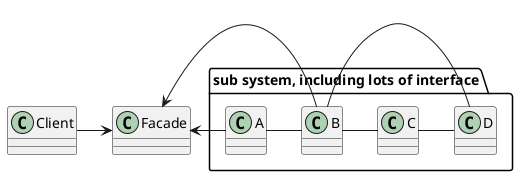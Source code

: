 @startuml Facade Pattern

class Client{

}
class Facade{

}
Client -> Facade

package "sub system, including lots of interface"{
    class A
    class B
    class C
    class D
    
    A - B
    B - C
    C - D
    B - D
    A -> Facade
    B -> Facade
}
' https://github.com/jwbecalm/Head-First-Design-Patterns-CPP/tree/master/Facade
@enduml

